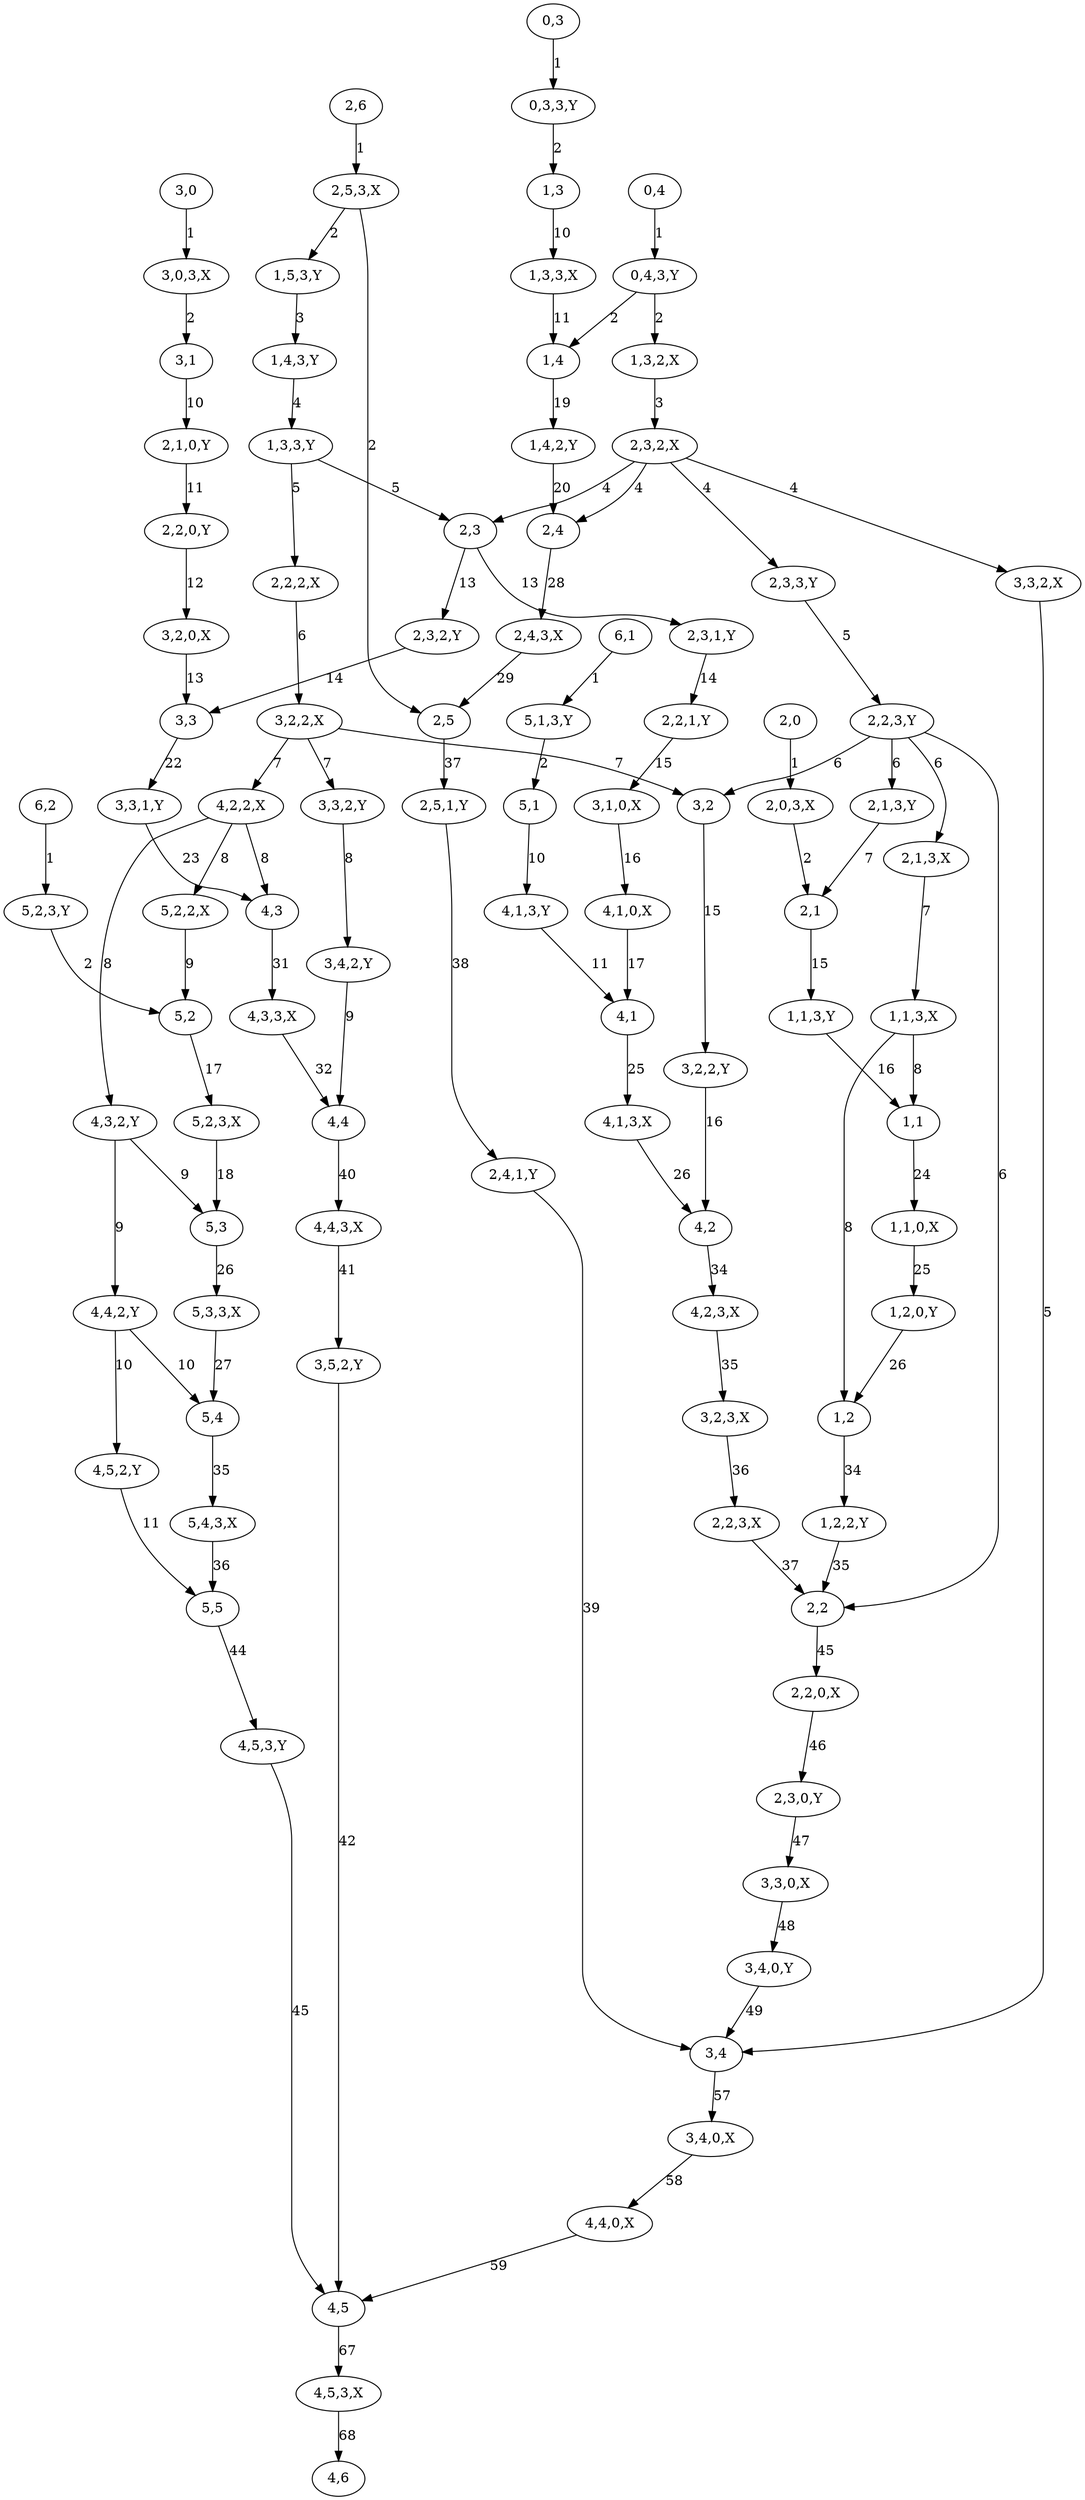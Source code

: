 digraph graphname {
"4,4,3,X" [nodetype=route];
"3,3,0,X" [nodetype=route];
"1,4" [nodetype=logic];
"1,2" [nodetype=logic];
"1,3" [nodetype=logic];
"1,1" [nodetype=logic];
"1,4,3,Y" [nodetype=route];
"2,3,1,Y" [nodetype=route];
"3,3,1,Y" [nodetype=route];
"4,2,3,X" [nodetype=route];
"2,5,1,Y" [nodetype=route];
"3,4" [nodetype=logic];
"5,3" [nodetype=logic];
"5,1" [nodetype=logic];
"3,0" [nodetype=logic];
"3,1" [nodetype=logic];
"5,4" [nodetype=logic];
"5,5" [nodetype=logic];
"2,2,2,X" [nodetype=route];
"3,2,3,X" [nodetype=route];
"3,2,2,X" [nodetype=route];
"3,2,2,Y" [nodetype=route];
"5,2,2,X" [nodetype=route];
"3,4,2,Y" [nodetype=route];
"2,1,0,Y" [nodetype=route];
"4,3,3,X" [nodetype=route];
"3,1,0,X" [nodetype=route];
"1,2,2,Y" [nodetype=route];
"5,2" [nodetype=logic];
"2,2,3,X" [nodetype=route];
"2,2,3,Y" [nodetype=route];
"4,1,0,X" [nodetype=route];
"3,5,2,Y" [nodetype=route];
"6,1" [nodetype=logic];
"6,2" [nodetype=logic];
"1,1,0,X" [nodetype=route];
"2,2,1,Y" [nodetype=route];
"2,0" [nodetype=logic];
"4,4,2,Y" [nodetype=route];
"1,5,3,Y" [nodetype=route];
"3,4,0,X" [nodetype=route];
"3,4,0,Y" [nodetype=route];
"3,0,3,X" [nodetype=route];
"5,2,3,Y" [nodetype=route];
"5,2,3,X" [nodetype=route];
"1,1,3,X" [nodetype=route];
"1,1,3,Y" [nodetype=route];
"2,4,1,Y" [nodetype=route];
"2,4,3,X" [nodetype=route];
"4,2,2,X" [nodetype=route];
"2,3,2,X" [nodetype=route];
"5,4,3,X" [nodetype=route];
"2,6" [nodetype=logic];
"0,4" [nodetype=logic];
"0,3" [nodetype=logic];
"3,3,2,Y" [nodetype=route];
"3,3,2,X" [nodetype=route];
"3,2" [nodetype=logic];
"2,5" [nodetype=logic];
"2,4" [nodetype=logic];
"3,3" [nodetype=logic];
"2,1" [nodetype=logic];
"5,1,3,Y" [nodetype=route];
"2,3" [nodetype=logic];
"2,2" [nodetype=logic];
"4,3" [nodetype=logic];
"4,2" [nodetype=logic];
"4,1" [nodetype=logic];
"4,6" [nodetype=logic];
"4,5" [nodetype=logic];
"4,4" [nodetype=logic];
"2,2,0,Y" [nodetype=route];
"1,3,3,X" [nodetype=route];
"1,3,3,Y" [nodetype=route];
"1,2,0,Y" [nodetype=route];
"2,0,3,X" [nodetype=route];
"2,3,3,Y" [nodetype=route];
"3,2,0,X" [nodetype=route];
"2,2,0,X" [nodetype=route];
"0,3,3,Y" [nodetype=route];
"2,5,3,X" [nodetype=route];
"2,3,0,Y" [nodetype=route];
"4,5,3,Y" [nodetype=route];
"4,5,3,X" [nodetype=route];
"2,3,2,Y" [nodetype=route];
"4,4,0,X" [nodetype=route];
"1,3,2,X" [nodetype=route];
"0,4,3,Y" [nodetype=route];
"4,5,2,Y" [nodetype=route];
"4,3,2,Y" [nodetype=route];
"1,4,2,Y" [nodetype=route];
"5,3,3,X" [nodetype=route];
"2,1,3,Y" [nodetype=route];
"2,1,3,X" [nodetype=route];
"4,1,3,Y" [nodetype=route];
"4,1,3,X" [nodetype=route];
"4,4,3,X" -> "3,5,2,Y"  [label=41];
"3,3,0,X" -> "3,4,0,Y"  [label=48];
"1,4" -> "1,4,2,Y"  [label=19];
"1,2" -> "1,2,2,Y"  [label=34];
"1,3" -> "1,3,3,X"  [label=10];
"1,1" -> "1,1,0,X"  [label=24];
"1,4,3,Y" -> "1,3,3,Y"  [label=4];
"2,3,1,Y" -> "2,2,1,Y"  [label=14];
"3,3,1,Y" -> "4,3"  [label=23];
"4,2,3,X" -> "3,2,3,X"  [label=35];
"2,5,1,Y" -> "2,4,1,Y"  [label=38];
"3,4" -> "3,4,0,X"  [label=57];
"5,3" -> "5,3,3,X"  [label=26];
"5,1" -> "4,1,3,Y"  [label=10];
"3,0" -> "3,0,3,X"  [label=1];
"3,1" -> "2,1,0,Y"  [label=10];
"5,4" -> "5,4,3,X"  [label=35];
"5,5" -> "4,5,3,Y"  [label=44];
"2,2,2,X" -> "3,2,2,X"  [label=6];
"3,2,3,X" -> "2,2,3,X"  [label=36];
"3,2,2,X" -> "4,2,2,X"  [label=7];
"3,2,2,X" -> "3,3,2,Y"  [label=7];
"3,2,2,X" -> "3,2"  [label=7];
"3,2,2,Y" -> "4,2"  [label=16];
"5,2,2,X" -> "5,2"  [label=9];
"3,4,2,Y" -> "4,4"  [label=9];
"2,1,0,Y" -> "2,2,0,Y"  [label=11];
"4,3,3,X" -> "4,4"  [label=32];
"3,1,0,X" -> "4,1,0,X"  [label=16];
"1,2,2,Y" -> "2,2"  [label=35];
"5,2" -> "5,2,3,X"  [label=17];
"2,2,3,X" -> "2,2"  [label=37];
"2,2,3,Y" -> "2,2"  [label=6];
"2,2,3,Y" -> "2,1,3,Y"  [label=6];
"2,2,3,Y" -> "2,1,3,X"  [label=6];
"2,2,3,Y" -> "3,2"  [label=6];
"4,1,0,X" -> "4,1"  [label=17];
"3,5,2,Y" -> "4,5"  [label=42];
"6,1" -> "5,1,3,Y"  [label=1];
"6,2" -> "5,2,3,Y"  [label=1];
"1,1,0,X" -> "1,2,0,Y"  [label=25];
"2,2,1,Y" -> "3,1,0,X"  [label=15];
"2,0" -> "2,0,3,X"  [label=1];
"4,4,2,Y" -> "5,4"  [label=10];
"4,4,2,Y" -> "4,5,2,Y"  [label=10];
"1,5,3,Y" -> "1,4,3,Y"  [label=3];
"3,4,0,X" -> "4,4,0,X"  [label=58];
"3,4,0,Y" -> "3,4"  [label=49];
"3,0,3,X" -> "3,1"  [label=2];
"5,2,3,Y" -> "5,2"  [label=2];
"5,2,3,X" -> "5,3"  [label=18];
"1,1,3,X" -> "1,1"  [label=8];
"1,1,3,X" -> "1,2"  [label=8];
"1,1,3,Y" -> "1,1"  [label=16];
"2,4,1,Y" -> "3,4"  [label=39];
"2,4,3,X" -> "2,5"  [label=29];
"4,2,2,X" -> "4,3"  [label=8];
"4,2,2,X" -> "4,3,2,Y"  [label=8];
"4,2,2,X" -> "5,2,2,X"  [label=8];
"2,3,2,X" -> "2,4"  [label=4];
"2,3,2,X" -> "3,3,2,X"  [label=4];
"2,3,2,X" -> "2,3"  [label=4];
"2,3,2,X" -> "2,3,3,Y"  [label=4];
"5,4,3,X" -> "5,5"  [label=36];
"2,6" -> "2,5,3,X"  [label=1];
"0,4" -> "0,4,3,Y"  [label=1];
"0,3" -> "0,3,3,Y"  [label=1];
"3,3,2,Y" -> "3,4,2,Y"  [label=8];
"3,3,2,X" -> "3,4"  [label=5];
"3,2" -> "3,2,2,Y"  [label=15];
"2,5" -> "2,5,1,Y"  [label=37];
"2,4" -> "2,4,3,X"  [label=28];
"3,3" -> "3,3,1,Y"  [label=22];
"2,1" -> "1,1,3,Y"  [label=15];
"5,1,3,Y" -> "5,1"  [label=2];
"2,3" -> "2,3,2,Y"  [label=13];
"2,3" -> "2,3,1,Y"  [label=13];
"2,2" -> "2,2,0,X"  [label=45];
"4,3" -> "4,3,3,X"  [label=31];
"4,2" -> "4,2,3,X"  [label=34];
"4,1" -> "4,1,3,X"  [label=25];
"4,5" -> "4,5,3,X"  [label=67];
"4,4" -> "4,4,3,X"  [label=40];
"2,2,0,Y" -> "3,2,0,X"  [label=12];
"1,3,3,X" -> "1,4"  [label=11];
"1,3,3,Y" -> "2,3"  [label=5];
"1,3,3,Y" -> "2,2,2,X"  [label=5];
"1,2,0,Y" -> "1,2"  [label=26];
"2,0,3,X" -> "2,1"  [label=2];
"2,3,3,Y" -> "2,2,3,Y"  [label=5];
"3,2,0,X" -> "3,3"  [label=13];
"2,2,0,X" -> "2,3,0,Y"  [label=46];
"0,3,3,Y" -> "1,3"  [label=2];
"2,5,3,X" -> "2,5"  [label=2];
"2,5,3,X" -> "1,5,3,Y"  [label=2];
"2,3,0,Y" -> "3,3,0,X"  [label=47];
"4,5,3,Y" -> "4,5"  [label=45];
"4,5,3,X" -> "4,6"  [label=68];
"2,3,2,Y" -> "3,3"  [label=14];
"4,4,0,X" -> "4,5"  [label=59];
"1,3,2,X" -> "2,3,2,X"  [label=3];
"0,4,3,Y" -> "1,4"  [label=2];
"0,4,3,Y" -> "1,3,2,X"  [label=2];
"4,5,2,Y" -> "5,5"  [label=11];
"4,3,2,Y" -> "4,4,2,Y"  [label=9];
"4,3,2,Y" -> "5,3"  [label=9];
"1,4,2,Y" -> "2,4"  [label=20];
"5,3,3,X" -> "5,4"  [label=27];
"2,1,3,Y" -> "2,1"  [label=7];
"2,1,3,X" -> "1,1,3,X"  [label=7];
"4,1,3,Y" -> "4,1"  [label=11];
"4,1,3,X" -> "4,2"  [label=26];
}
